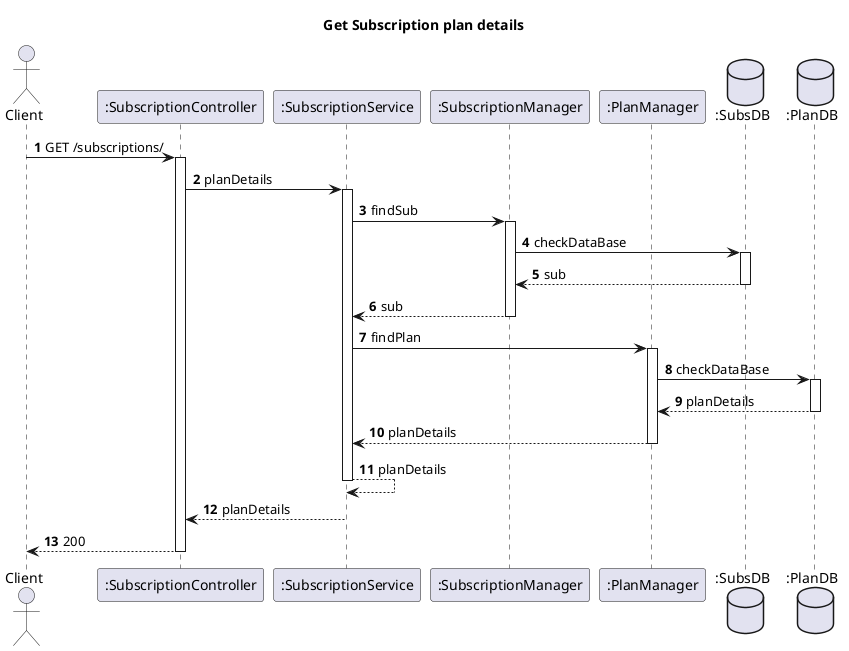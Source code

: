 @startuml
'https://plantuml.com/sequence-diagram
autoactivate on
autonumber
title  Get Subscription plan details

autonumber

actor "Client" as Ac
   participant ":SubscriptionController" as Auth
    participant ":SubscriptionService" as SService
    participant ":SubscriptionManager" as UManager
    participant ":PlanManager" as PManager
    database ":SubsDB" as SDB
    database ":PlanDB" as PDB

Ac->Auth: GET /subscriptions/
Auth->SService: planDetails
SService->UManager: findSub
UManager->SDB: checkDataBase
SDB-->UManager:sub
UManager --> SService:sub

SService->PManager: findPlan
PManager-> PDB:checkDataBase
PDB-->PManager: planDetails
PManager-->SService:planDetails
SService --> SService: planDetails
SService -->Auth:planDetails
Auth --> Ac : 200

@enduml